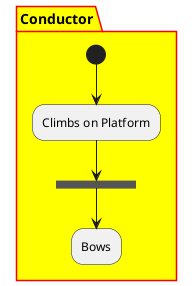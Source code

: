 {
  "sha1": "7igerh0ihbealvtg4rf8i2k0qr068ua",
  "insertion": {
    "when": "2024-05-30T20:48:21.214Z",
    "user": "plantuml@gmail.com"
  }
}
@startuml
skinparam packageBorderColor red
skinparam packageBackgroundColor yellow
partition Conductor {
  (*) --> "Climbs on Platform"
  --> === S1 ===
  --> Bows
}
@enduml
